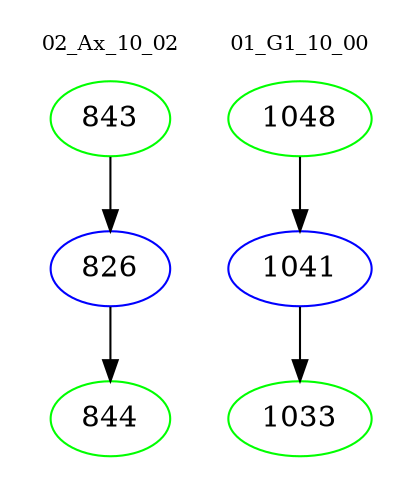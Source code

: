 digraph{
subgraph cluster_0 {
color = white
label = "02_Ax_10_02";
fontsize=10;
T0_843 [label="843", color="green"]
T0_843 -> T0_826 [color="black"]
T0_826 [label="826", color="blue"]
T0_826 -> T0_844 [color="black"]
T0_844 [label="844", color="green"]
}
subgraph cluster_1 {
color = white
label = "01_G1_10_00";
fontsize=10;
T1_1048 [label="1048", color="green"]
T1_1048 -> T1_1041 [color="black"]
T1_1041 [label="1041", color="blue"]
T1_1041 -> T1_1033 [color="black"]
T1_1033 [label="1033", color="green"]
}
}
